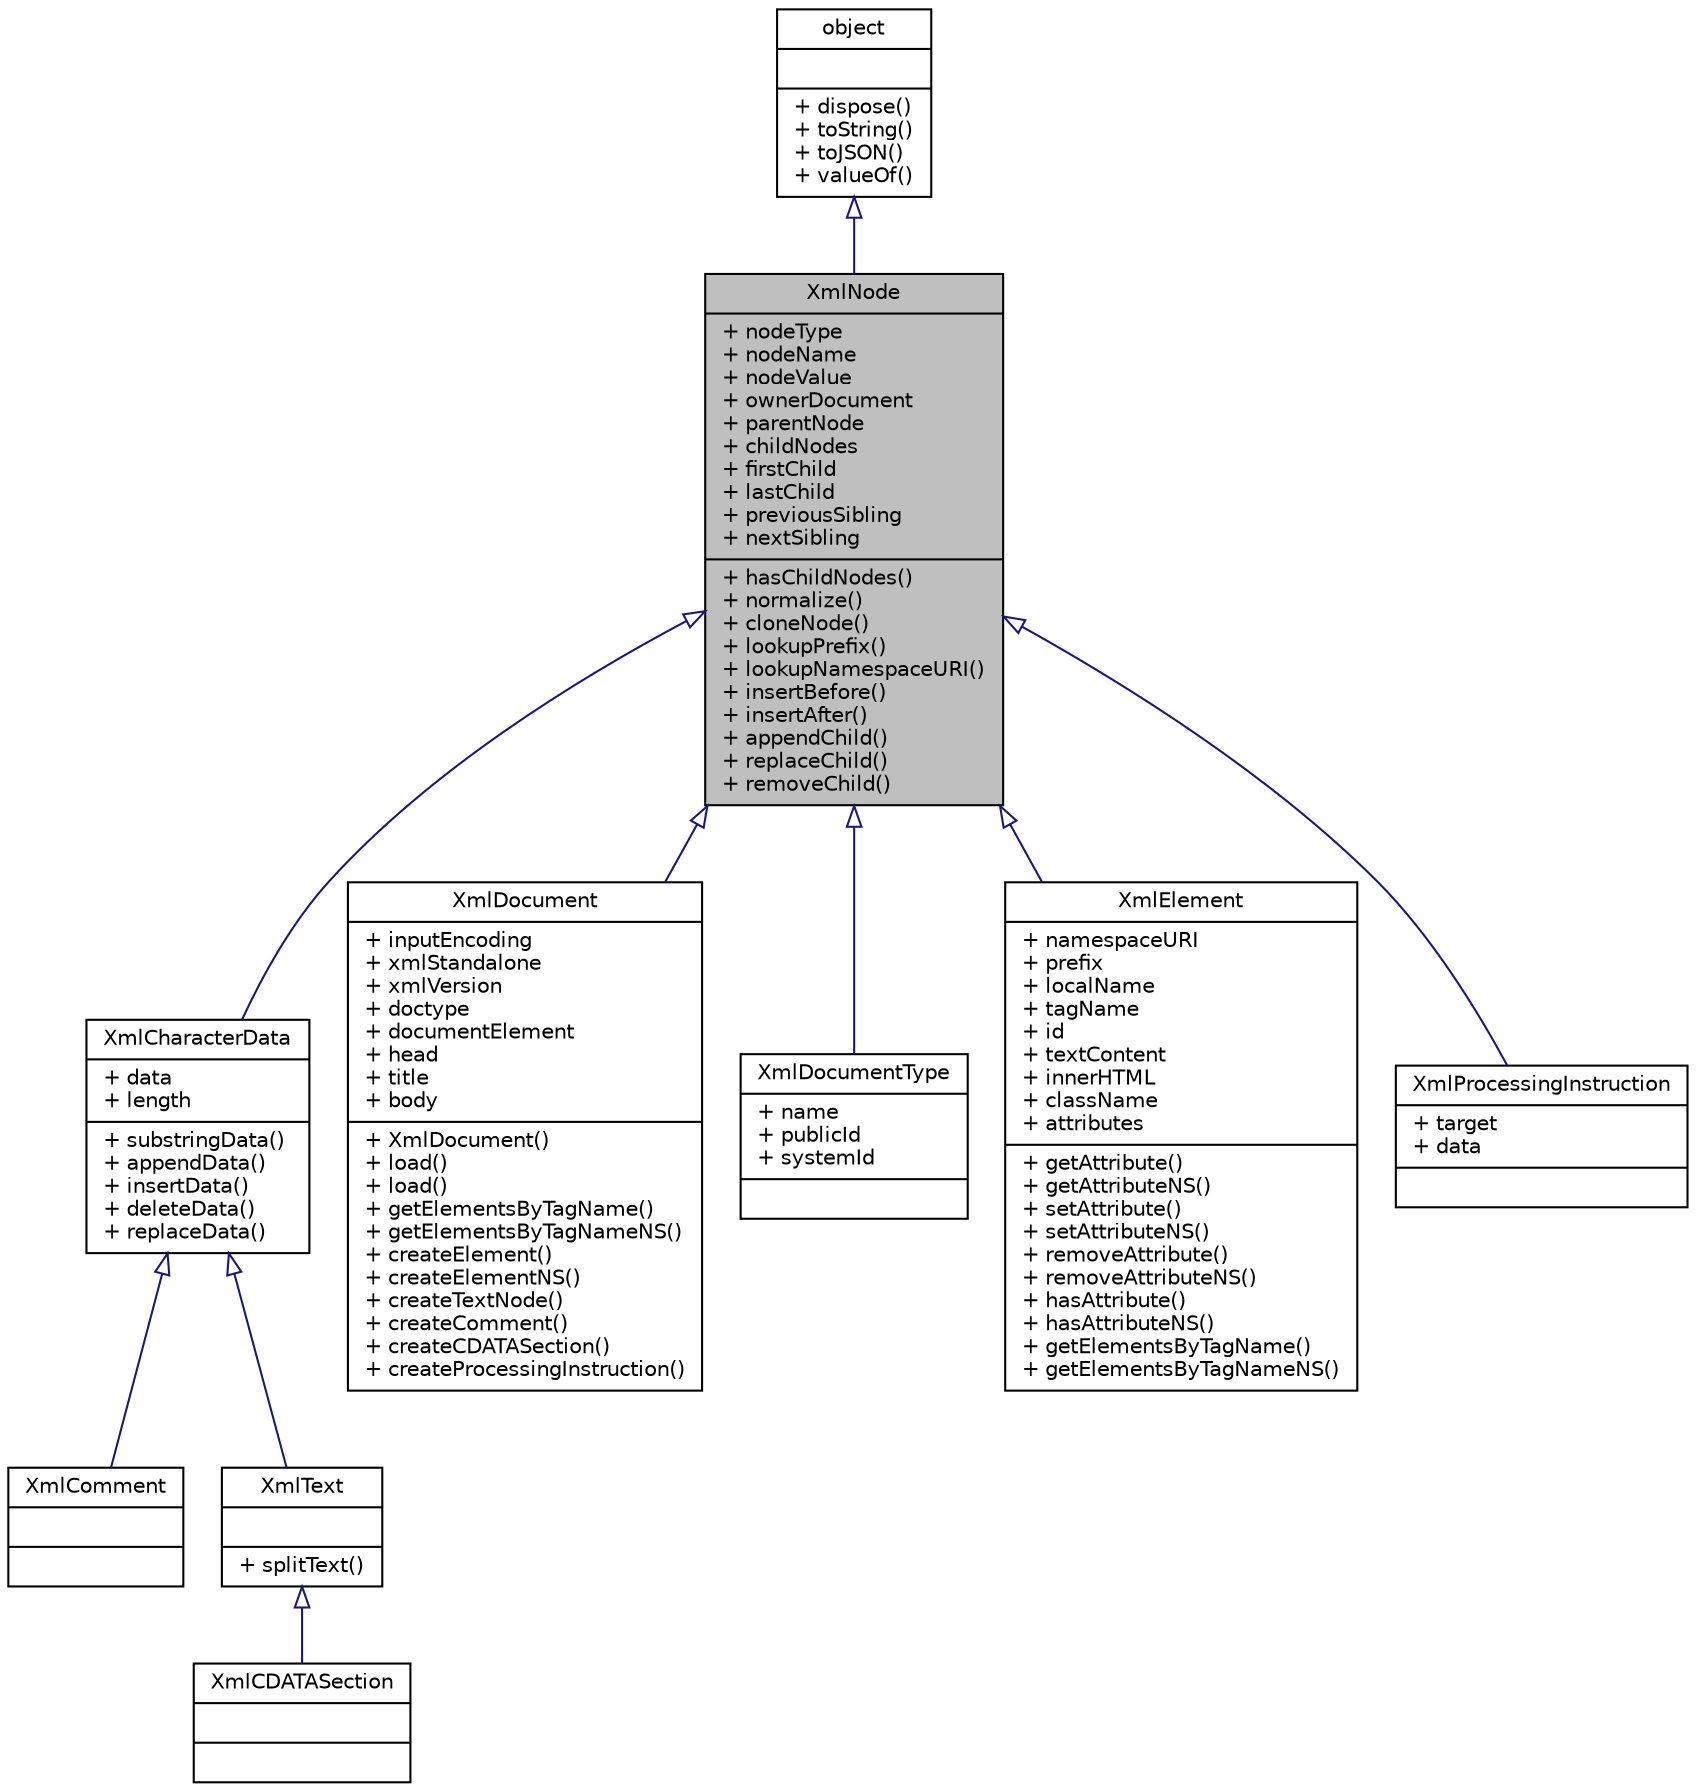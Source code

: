 digraph "XmlNode"
{
  edge [fontname="Helvetica",fontsize="10",labelfontname="Helvetica",labelfontsize="10"];
  node [fontname="Helvetica",fontsize="10",shape=record];
  Node1 [label="{XmlNode\n|+ nodeType\l+ nodeName\l+ nodeValue\l+ ownerDocument\l+ parentNode\l+ childNodes\l+ firstChild\l+ lastChild\l+ previousSibling\l+ nextSibling\l|+ hasChildNodes()\l+ normalize()\l+ cloneNode()\l+ lookupPrefix()\l+ lookupNamespaceURI()\l+ insertBefore()\l+ insertAfter()\l+ appendChild()\l+ replaceChild()\l+ removeChild()\l}",height=0.2,width=0.4,color="black", fillcolor="grey75", style="filled", fontcolor="black"];
  Node2 -> Node1 [dir="back",color="midnightblue",fontsize="10",style="solid",arrowtail="onormal",fontname="Helvetica"];
  Node2 [label="{object\n||+ dispose()\l+ toString()\l+ toJSON()\l+ valueOf()\l}",height=0.2,width=0.4,color="black", fillcolor="white", style="filled",URL="$db/d38/interfaceobject.html",tooltip="基础对象，所有对象均继承于此 "];
  Node1 -> Node3 [dir="back",color="midnightblue",fontsize="10",style="solid",arrowtail="onormal",fontname="Helvetica"];
  Node3 [label="{XmlCharacterData\n|+ data\l+ length\l|+ substringData()\l+ appendData()\l+ insertData()\l+ deleteData()\l+ replaceData()\l}",height=0.2,width=0.4,color="black", fillcolor="white", style="filled",URL="$d7/d50/interfaceXmlCharacterData.html",tooltip="XmlCharacterData 接口提供了 XmlText 和 XmlComment 节点的常用功能 "];
  Node3 -> Node4 [dir="back",color="midnightblue",fontsize="10",style="solid",arrowtail="onormal",fontname="Helvetica"];
  Node4 [label="{XmlComment\n||}",height=0.2,width=0.4,color="black", fillcolor="white", style="filled",URL="$dd/dc1/interfaceXmlComment.html",tooltip="XmlComment 对象表示文档中注释节点的内容 "];
  Node3 -> Node5 [dir="back",color="midnightblue",fontsize="10",style="solid",arrowtail="onormal",fontname="Helvetica"];
  Node5 [label="{XmlText\n||+ splitText()\l}",height=0.2,width=0.4,color="black", fillcolor="white", style="filled",URL="$d3/d51/interfaceXmlText.html",tooltip="XmlText 对象表示元素或属性的文本内容 "];
  Node5 -> Node6 [dir="back",color="midnightblue",fontsize="10",style="solid",arrowtail="onormal",fontname="Helvetica"];
  Node6 [label="{XmlCDATASection\n||}",height=0.2,width=0.4,color="black", fillcolor="white", style="filled",URL="$d4/dd8/interfaceXmlCDATASection.html",tooltip="XmlCDATASection 对象表示文档中的 CDATA 区段 "];
  Node1 -> Node7 [dir="back",color="midnightblue",fontsize="10",style="solid",arrowtail="onormal",fontname="Helvetica"];
  Node7 [label="{XmlDocument\n|+ inputEncoding\l+ xmlStandalone\l+ xmlVersion\l+ doctype\l+ documentElement\l+ head\l+ title\l+ body\l|+ XmlDocument()\l+ load()\l+ load()\l+ getElementsByTagName()\l+ getElementsByTagNameNS()\l+ createElement()\l+ createElementNS()\l+ createTextNode()\l+ createComment()\l+ createCDATASection()\l+ createProcessingInstruction()\l}",height=0.2,width=0.4,color="black", fillcolor="white", style="filled",URL="$d6/d47/interfaceXmlDocument.html",tooltip="XmlDocument 对象代表整个 XML 文档 "];
  Node1 -> Node8 [dir="back",color="midnightblue",fontsize="10",style="solid",arrowtail="onormal",fontname="Helvetica"];
  Node8 [label="{XmlDocumentType\n|+ name\l+ publicId\l+ systemId\l|}",height=0.2,width=0.4,color="black", fillcolor="white", style="filled",URL="$d4/d35/interfaceXmlDocumentType.html",tooltip="XmlDocumentType 对象用于访问 XML 所定义的实体 "];
  Node1 -> Node9 [dir="back",color="midnightblue",fontsize="10",style="solid",arrowtail="onormal",fontname="Helvetica"];
  Node9 [label="{XmlElement\n|+ namespaceURI\l+ prefix\l+ localName\l+ tagName\l+ id\l+ textContent\l+ innerHTML\l+ className\l+ attributes\l|+ getAttribute()\l+ getAttributeNS()\l+ setAttribute()\l+ setAttributeNS()\l+ removeAttribute()\l+ removeAttributeNS()\l+ hasAttribute()\l+ hasAttributeNS()\l+ getElementsByTagName()\l+ getElementsByTagNameNS()\l}",height=0.2,width=0.4,color="black", fillcolor="white", style="filled",URL="$d7/ddb/interfaceXmlElement.html",tooltip="XmlElement 对象表示 XML 文档中的元素 "];
  Node1 -> Node10 [dir="back",color="midnightblue",fontsize="10",style="solid",arrowtail="onormal",fontname="Helvetica"];
  Node10 [label="{XmlProcessingInstruction\n|+ target\l+ data\l|}",height=0.2,width=0.4,color="black", fillcolor="white", style="filled",URL="$da/df6/interfaceXmlProcessingInstruction.html",tooltip="XmlProcessingInstruction 对象表示 xml 处理指令 "];
}
